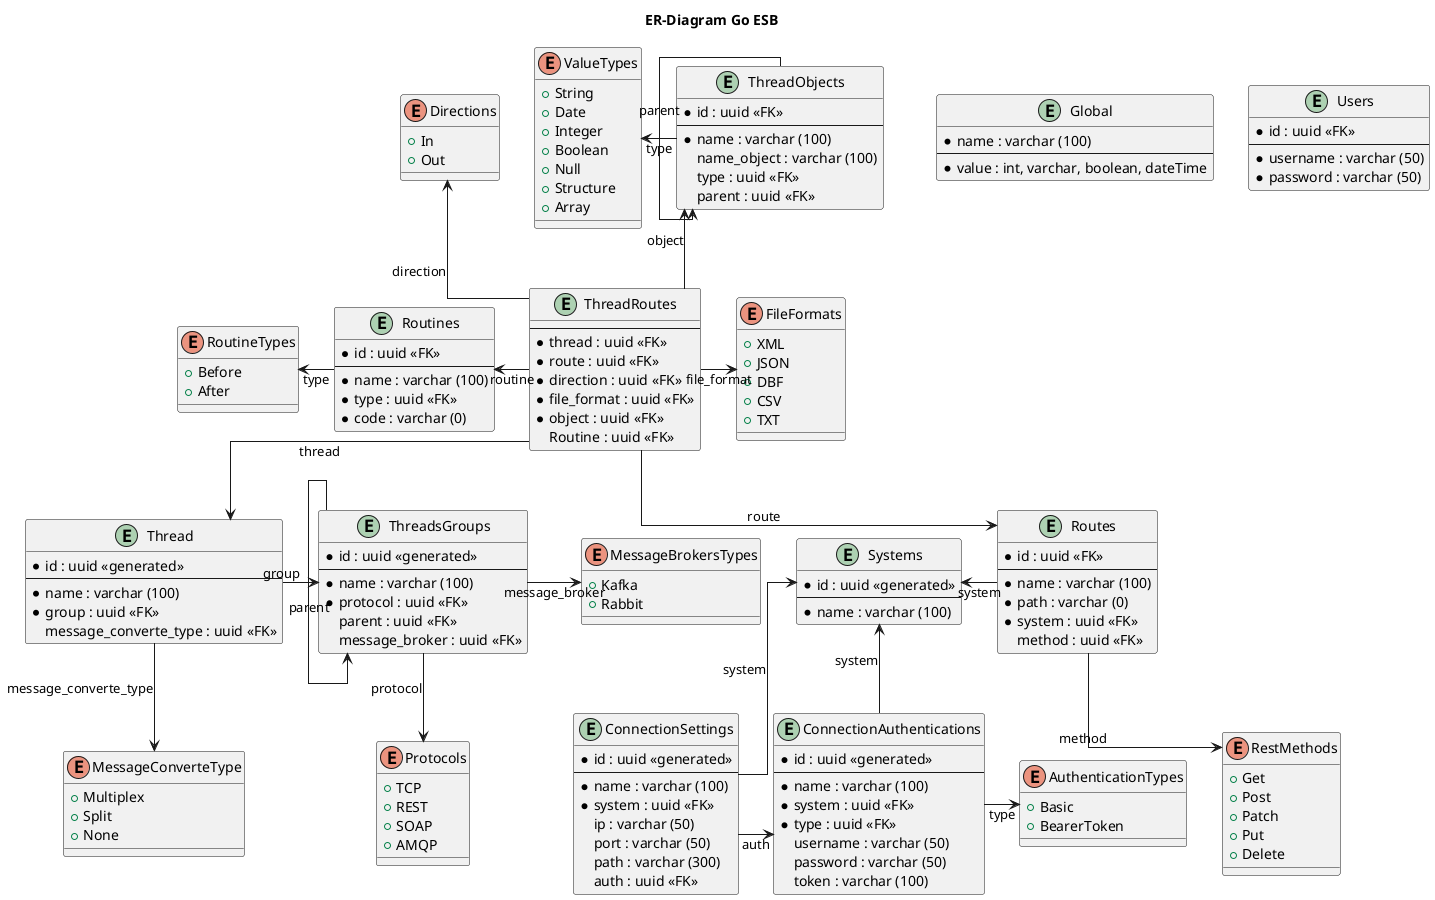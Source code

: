 @startuml go_esb

skinparam linetype ortho

title ER-Diagram Go ESB

entity "Global" as eGlobal {
    *name : varchar (100)
    --
    *value : int, varchar, boolean, dateTime
}

entity "Users" as eUsers {
    *id : uuid <<FK>>
    --
    *username : varchar (50)
    *password : varchar (50)
}

entity "Systems" as eSystems {
    *id : uuid <<generated>>
    --
    *name : varchar (100)
}

entity "ConnectionSettings" as eConnectionSettings {
    *id : uuid <<generated>>
    --
    *name : varchar (100)
    *system : uuid <<FK>>
    ip : varchar (50)
    port : varchar (50)
    path : varchar (300)
    auth : uuid <<FK>>
}

eConnectionSettings -u-> eSystems : system

entity "ConnectionAuthentications" as eConnectionAuthentications {
    *id : uuid <<generated>>
    --
    *name : varchar (100)
    *system : uuid <<FK>>
    *type : uuid <<FK>>
    username : varchar (50)
    password : varchar (50)
    token : varchar (100)
}

eConnectionSettings -> eConnectionAuthentications : auth
eConnectionAuthentications -u-> eSystems : system
eConnectionAuthentications -> eAuthenticationTypes : type

enum "AuthenticationTypes" as eAuthenticationTypes {
    + Basic
    + BearerToken
}

entity "ThreadsGroups" as eThreadsGroups {
    *id : uuid <<generated>>
    --
    *name : varchar (100)
    *protocol : uuid <<FK>>
    parent : uuid <<FK>>
    message_broker : uuid <<FK>>
}

enum "MessageBrokersTypes" as eMessageBrokersTypes {
    + Kafka
    + Rabbit
}

eThreadsGroups -d-> eProtocols : protocol
eThreadsGroups -> eThreadsGroups : parent
eThreadsGroups -> eMessageBrokersTypes : message_broker

enum "Protocols" as eProtocols {
    + TCP
    + REST
    + SOAP
    + AMQP
}

entity "Thread" as eThreads {
    *id : uuid <<generated>>
    --
    *name : varchar (100)
    *group : uuid <<FK>>
    message_converte_type : uuid <<FK>>
}

eThreads -> eThreadsGroups : group
eThreads -d-> eMessageConverteTypes : message_converte_type

enum "MessageConverteType" as eMessageConverteTypes {
    + Multiplex
    + Split
    + None
}

entity "Routes" as eRoutes {
    *id : uuid <<FK>>
    --
    *name : varchar (100)
    *path : varchar (0)
    *system : uuid <<FK>>
    method : uuid <<FK>>
}

eSystems <- eRoutes : system
eRoutes -d-> eRestMethods : method

enum "RestMethods" as eRestMethods {
    + Get
    + Post
    + Patch
    + Put
    + Delete
}

entity "ThreadRoutes" as eThreadRoutes {
    --
    *thread : uuid <<FK>>
    *route : uuid <<FK>>
    *direction : uuid <<FK>>
    *file_format : uuid <<FK>>
    *object : uuid <<FK>>
    Routine : uuid <<FK>>
}

enum "Directions" as eDirections {
    + In
    + Out
}

enum "FileFormats" as eFileFormats {
    + XML
    + JSON
    + DBF
    + CSV
    + TXT
}

entity "Routines" as eRoutines {
    *id : uuid <<FK>>
    --
    *name : varchar (100)
    *type : uuid <<FK>>
    *code : varchar (0)
}

eRoutineTypes <- eRoutines : type

enum "RoutineTypes" as eRoutineTypes {
    + Before
    + After
}

entity "ThreadObjects" as eThreadObjects {
    *id : uuid <<FK>>
    --
    *name : varchar (100)
    name_object : varchar (100)
    type : uuid <<FK>>
    parent : uuid <<FK>>
}

eThreadRoutes -d-> eThreads : thread
eThreadRoutes -d-> eRoutes : route
eThreadRoutes -u-> eDirections : direction
eThreadRoutes -> eFileFormats : file_format
eRoutines <- eThreadRoutes  : routine
eThreadRoutes -u-> eThreadObjects : object 

enum "ValueTypes" as eValueTypes {
    + String
    + Date
    + Integer
    + Boolean
    + Null
    + Structure
    + Array
}

eValueTypes <-eThreadObjects : type
eThreadObjects -> eThreadObjects : parent

@enduml